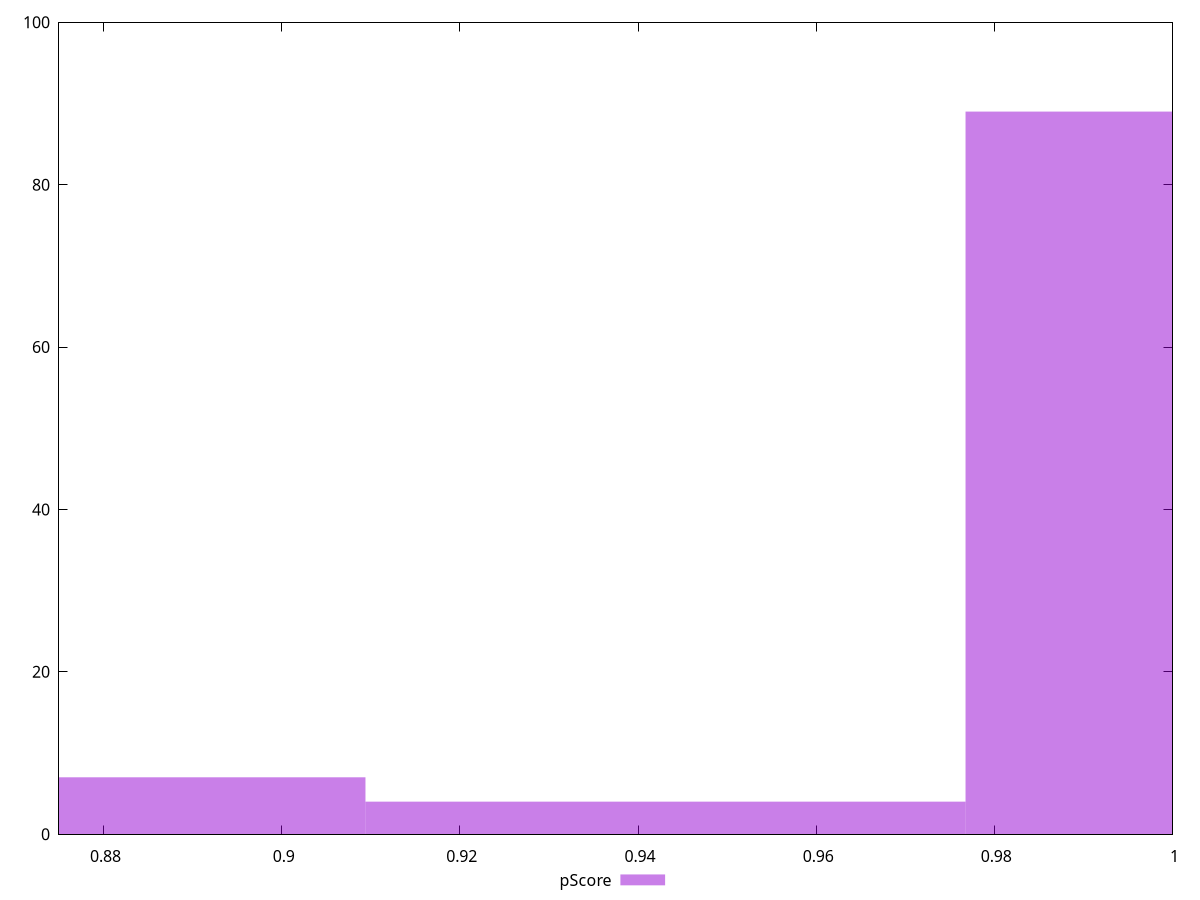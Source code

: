 reset

$pScore <<EOF
0.8757214999841907 7
1.0104478845971432 89
0.9430846922906669 4
EOF

set key outside below
set boxwidth 0.06736319230647621
set xrange [0.875:1]
set yrange [0:100]
set trange [0:100]
set style fill transparent solid 0.5 noborder
set terminal svg size 640, 490 enhanced background rgb 'white'
set output "report_00018_2021-02-10T15-25-16.877Z/unminified-css/samples/pages/pScore/histogram.svg"

plot $pScore title "pScore" with boxes

reset
